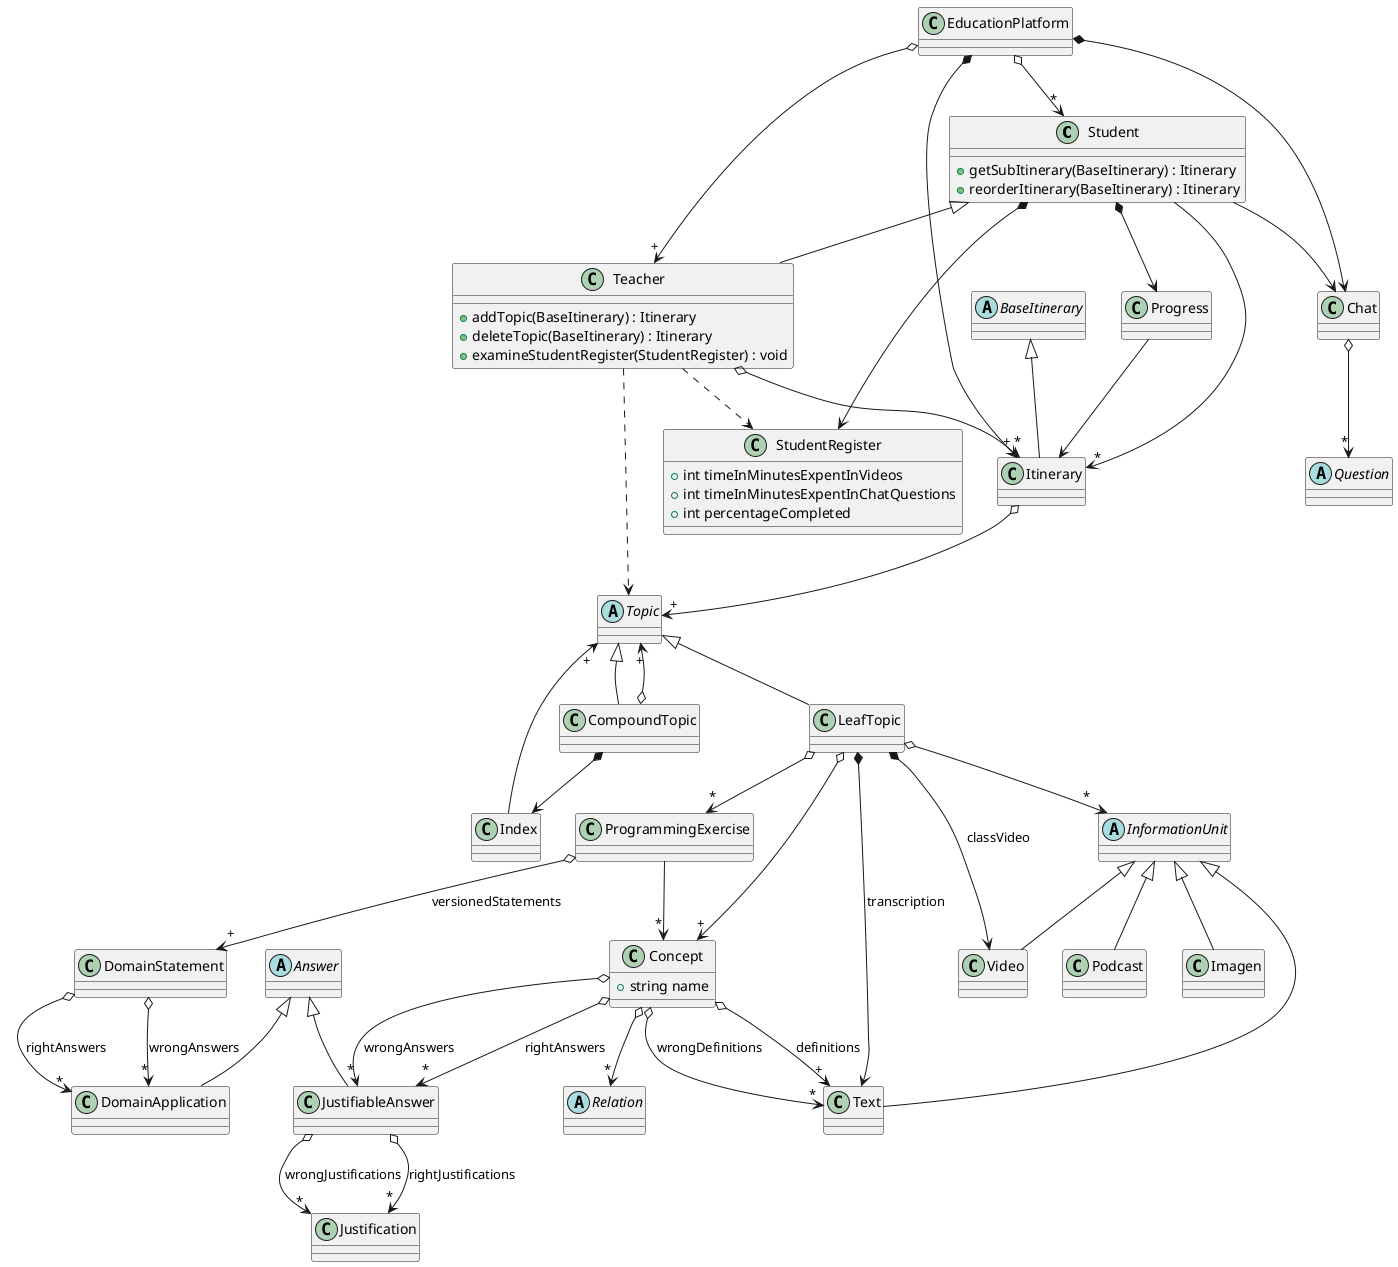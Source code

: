 @startuml education_platform

  class Student {
    + getSubItinerary(BaseItinerary) : Itinerary
    + reorderItinerary(BaseItinerary) : Itinerary
  }

  abstract class BaseItinerary

  class Itinerary

  BaseItinerary <|-down- Itinerary

  Student --> "*" Itinerary

  class Teacher {
    + addTopic(BaseItinerary) : Itinerary
    + deleteTopic(BaseItinerary) : Itinerary
    + examineStudentRegister(StudentRegister) : void
  }

  Teacher o--> "*" Itinerary

  abstract class Topic
  class CompoundTopic
  class Index

  Student <|-down- Teacher

  abstract class InformationUnit

  InformationUnit <|-down- Text
  InformationUnit <|-down- Video
  InformationUnit <|-down- Podcast
  InformationUnit <|-down- Imagen

  LeafTopic o--> "*" InformationUnit
  LeafTopic *--> Video : classVideo
  LeafTopic *--> Text : transcription

  Teacher ..> Topic

  CompoundTopic o--> "+" Topic
  CompoundTopic *--> Index

  Topic <|-- CompoundTopic
  Topic <|-- LeafTopic

  Index --> "+" Topic

  Itinerary o--> "+" Topic

  EducationPlatform o--> "*" Student
  EducationPlatform o--> "+" Teacher
  EducationPlatform *--> "+" Itinerary

  class Concept {
    + string name
  }

  LeafTopic o--> "+" Concept

  Concept o--> "+" Text : definitions
  Concept o--> "*" Text : wrongDefinitions
  Concept o--> "*" Relation

  abstract class Relation
  ' Relation <|-- UseRelation
  ' Relation <|-- AssociationRelation
  ' Relation <|-- CompositionRelation
  ' Relation <|-- InheritanceRelation
  ' Relation <|-- AggregationRelation

  class Progress

  Student *--> Progress
  Progress --> Itinerary

  class Chat

  abstract class Question

  Chat o--> "*" Question

  EducationPlatform *--> Chat

  Student --> Chat

  Concept o--> "*" JustifiableAnswer : wrongAnswers
  Concept o--> "*" JustifiableAnswer : rightAnswers

  JustifiableAnswer o--> "*" Justification : wrongJustifications
  JustifiableAnswer o--> "*" Justification : rightJustifications

  class JustifiableAnswer

  class ProgrammingExercise
  class DomainApplication

  abstract class Answer
  Answer <|-- JustifiableAnswer
  Answer <|-- DomainApplication

  DomainStatement o--> "*" DomainApplication : rightAnswers
  DomainStatement o--> "*" DomainApplication : wrongAnswers

  class StudentRegister {
    + int timeInMinutesExpentInVideos
    + int timeInMinutesExpentInChatQuestions
    + int percentageCompleted
  }

  LeafTopic o--> "*" ProgrammingExercise

  Student *--> StudentRegister
  Teacher ..> StudentRegister

  ProgrammingExercise o--> "+" DomainStatement : versionedStatements
  ProgrammingExercise --> "*" Concept

@enduml